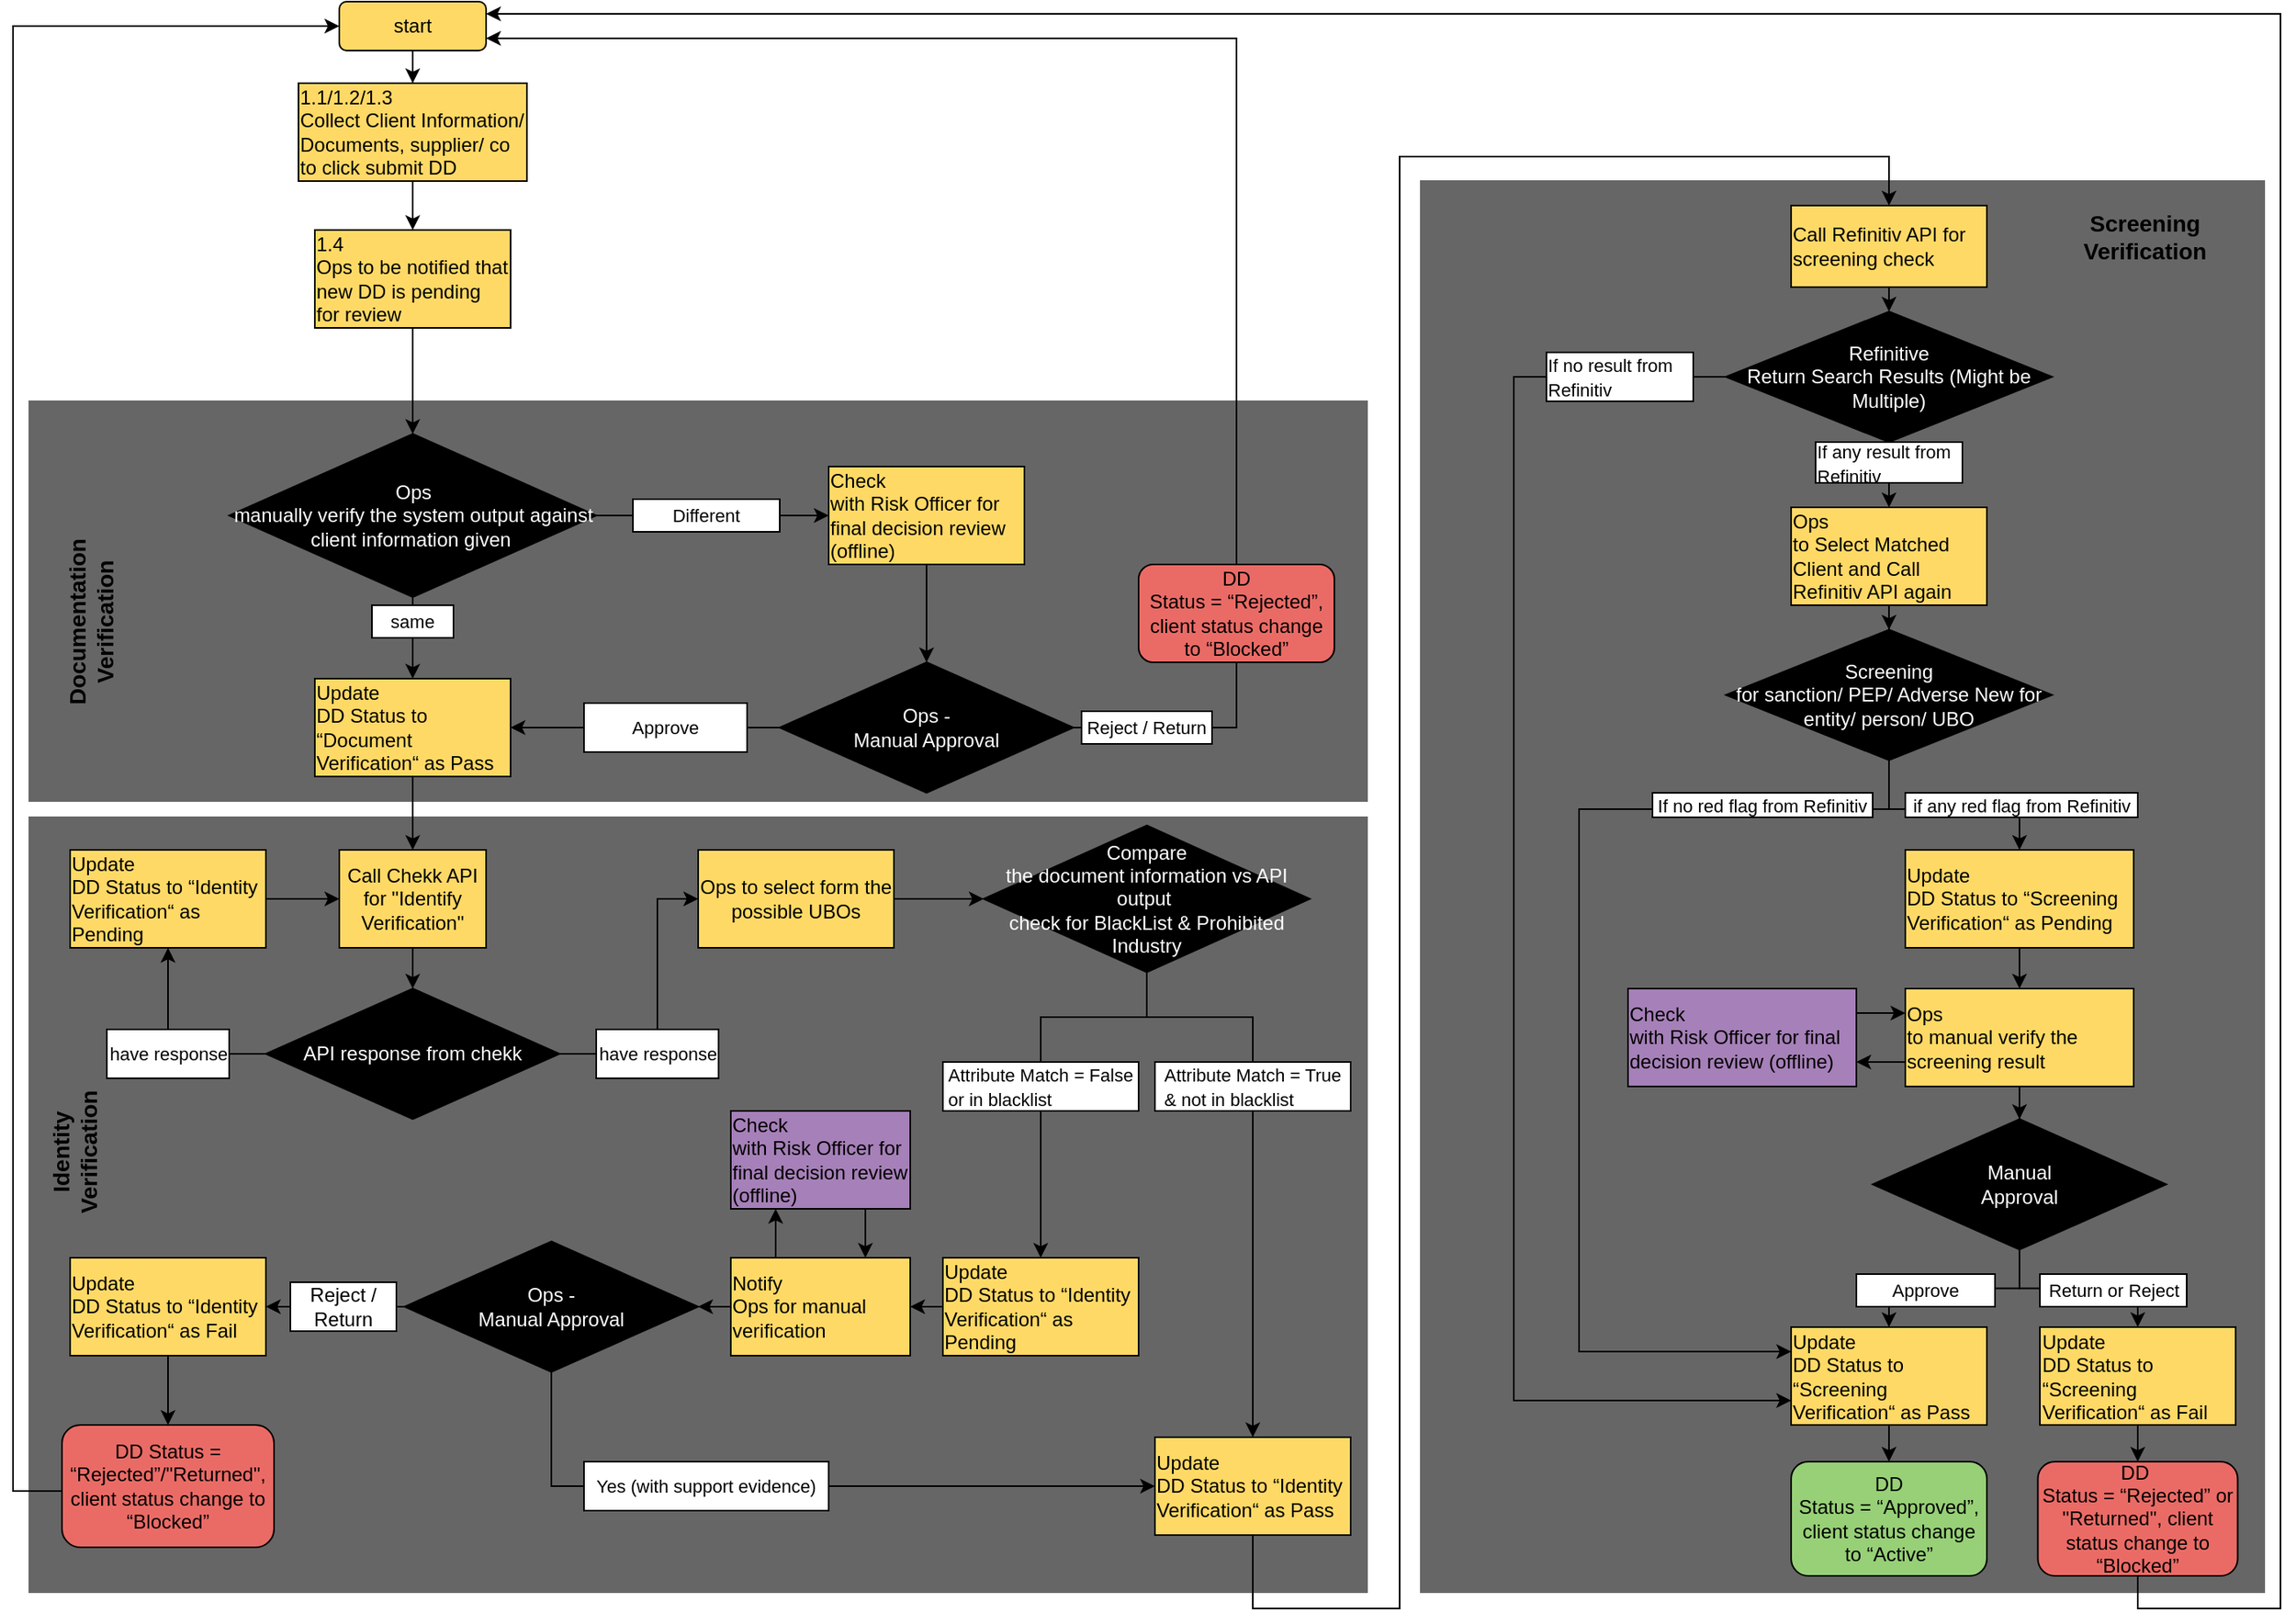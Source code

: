 <mxfile version="14.9.8" type="github" pages="2">
  <diagram id="kWHC2gG5g2iS88VrDAVs" name="Page-1">
    <mxGraphModel dx="2036" dy="3156" grid="1" gridSize="10" guides="1" tooltips="1" connect="1" arrows="1" fold="1" page="1" pageScale="1" pageWidth="1654" pageHeight="1169" math="0" shadow="0">
      <root>
        <mxCell id="0" />
        <mxCell id="1" parent="0" />
        <mxCell id="MEbzQi6l0P7NfeyUnzle-163" value="" style="rounded=0;whiteSpace=wrap;html=1;strokeColor=#666666;fillColor=#666666;fontColor=#333333;" vertex="1" parent="1">
          <mxGeometry x="1043" y="-2140" width="517" height="865" as="geometry" />
        </mxCell>
        <mxCell id="MEbzQi6l0P7NfeyUnzle-85" value="" style="rounded=0;whiteSpace=wrap;html=1;strokeColor=#666666;fillColor=#666666;fontColor=#333333;" vertex="1" parent="1">
          <mxGeometry x="190" y="-1750" width="820" height="475" as="geometry" />
        </mxCell>
        <mxCell id="MEbzQi6l0P7NfeyUnzle-8" value="" style="rounded=0;whiteSpace=wrap;html=1;strokeColor=#666666;fillColor=#666666;fontColor=#333333;" vertex="1" parent="1">
          <mxGeometry x="190" y="-2005" width="820" height="245" as="geometry" />
        </mxCell>
        <mxCell id="MEbzQi6l0P7NfeyUnzle-103" style="edgeStyle=orthogonalEdgeStyle;rounded=0;orthogonalLoop=1;jettySize=auto;html=1;entryX=0.5;entryY=0;entryDx=0;entryDy=0;" edge="1" parent="1" source="6H2roo1ruMOSqoAHm1sy-2" target="6H2roo1ruMOSqoAHm1sy-4">
          <mxGeometry relative="1" as="geometry" />
        </mxCell>
        <mxCell id="6H2roo1ruMOSqoAHm1sy-2" value="start" style="rounded=1;whiteSpace=wrap;html=1;fillColor=#FFD966;" parent="1" vertex="1">
          <mxGeometry x="380" y="-2250" width="90" height="30" as="geometry" />
        </mxCell>
        <mxCell id="MEbzQi6l0P7NfeyUnzle-100" style="edgeStyle=orthogonalEdgeStyle;rounded=0;orthogonalLoop=1;jettySize=auto;html=1;entryX=0.5;entryY=0;entryDx=0;entryDy=0;" edge="1" parent="1" source="6H2roo1ruMOSqoAHm1sy-4" target="6H2roo1ruMOSqoAHm1sy-6">
          <mxGeometry relative="1" as="geometry" />
        </mxCell>
        <mxCell id="6H2roo1ruMOSqoAHm1sy-4" value="&lt;p style=&quot;margin-top: 0pt ; margin-bottom: 0pt ; margin-left: 0in ; text-align: left ; direction: ltr ; unicode-bidi: embed ; word-break: normal&quot;&gt;&lt;span style=&quot;font-family: &amp;#34;arial&amp;#34;&quot;&gt;&lt;font style=&quot;font-size: 12px&quot;&gt;1.1/1.2/1.3&lt;br&gt;Collect Client Information/ Documents, supplier/ co to click submit DD&lt;/font&gt;&lt;/span&gt;&lt;/p&gt;" style="rounded=0;whiteSpace=wrap;html=1;fillColor=#FFD966;" parent="1" vertex="1">
          <mxGeometry x="355" y="-2200" width="140" height="60" as="geometry" />
        </mxCell>
        <mxCell id="MEbzQi6l0P7NfeyUnzle-101" style="edgeStyle=orthogonalEdgeStyle;rounded=0;orthogonalLoop=1;jettySize=auto;html=1;entryX=0.5;entryY=0;entryDx=0;entryDy=0;" edge="1" parent="1" source="6H2roo1ruMOSqoAHm1sy-6" target="6H2roo1ruMOSqoAHm1sy-8">
          <mxGeometry relative="1" as="geometry" />
        </mxCell>
        <mxCell id="6H2roo1ruMOSqoAHm1sy-6" value="&lt;p style=&quot;margin-top: 0pt ; margin-bottom: 0pt ; margin-left: 0in ; text-align: left ; direction: ltr ; unicode-bidi: embed ; word-break: normal&quot;&gt;&lt;span style=&quot;font-family: &amp;#34;arial&amp;#34;&quot;&gt;&lt;font style=&quot;font-size: 12px&quot;&gt;1.4&lt;br&gt;Ops to be notified that new DD is pending for review&lt;/font&gt;&lt;/span&gt;&lt;/p&gt;" style="rounded=0;whiteSpace=wrap;html=1;fillColor=#FFD966;" parent="1" vertex="1">
          <mxGeometry x="365" y="-2110" width="120" height="60" as="geometry" />
        </mxCell>
        <mxCell id="6H2roo1ruMOSqoAHm1sy-10" style="edgeStyle=orthogonalEdgeStyle;rounded=0;orthogonalLoop=1;jettySize=auto;html=1;startArrow=none;entryX=0;entryY=0.5;entryDx=0;entryDy=0;" parent="1" source="6H2roo1ruMOSqoAHm1sy-11" edge="1" target="6H2roo1ruMOSqoAHm1sy-13">
          <mxGeometry relative="1" as="geometry">
            <mxPoint x="680" y="-1935" as="targetPoint" />
          </mxGeometry>
        </mxCell>
        <mxCell id="MEbzQi6l0P7NfeyUnzle-104" style="edgeStyle=orthogonalEdgeStyle;rounded=0;orthogonalLoop=1;jettySize=auto;html=1;entryX=0.5;entryY=0;entryDx=0;entryDy=0;" edge="1" parent="1" source="6H2roo1ruMOSqoAHm1sy-8" target="MEbzQi6l0P7NfeyUnzle-5">
          <mxGeometry relative="1" as="geometry" />
        </mxCell>
        <mxCell id="6H2roo1ruMOSqoAHm1sy-8" value="&lt;p style=&quot;margin-top: 0pt ; margin-bottom: 0pt ; margin-left: 0in ; direction: ltr ; unicode-bidi: embed ; word-break: normal&quot;&gt;&lt;span style=&quot;font-family: &amp;#34;arial&amp;#34; ; color: white&quot;&gt;&lt;font style=&quot;font-size: 12px&quot;&gt;Ops&lt;br&gt;manually verify the system output against client information given&amp;nbsp;&lt;/font&gt;&lt;/span&gt;&lt;/p&gt;" style="rhombus;whiteSpace=wrap;html=1;fillColor=#000000;strokeColor=#000000;" parent="1" vertex="1">
          <mxGeometry x="312.5" y="-1985" width="225" height="100" as="geometry" />
        </mxCell>
        <mxCell id="6H2roo1ruMOSqoAHm1sy-12" value="&lt;font style=&quot;font-size: 11px&quot;&gt;same&lt;/font&gt;" style="rounded=0;whiteSpace=wrap;html=1;strokeColor=#000000;fillColor=#FFFFFF;" parent="1" vertex="1">
          <mxGeometry x="400" y="-1880" width="50" height="20" as="geometry" />
        </mxCell>
        <mxCell id="6H2roo1ruMOSqoAHm1sy-14" style="edgeStyle=orthogonalEdgeStyle;rounded=0;orthogonalLoop=1;jettySize=auto;html=1;entryX=0.5;entryY=0;entryDx=0;entryDy=0;" parent="1" source="6H2roo1ruMOSqoAHm1sy-13" edge="1" target="MEbzQi6l0P7NfeyUnzle-1">
          <mxGeometry relative="1" as="geometry">
            <mxPoint x="740" y="-1835" as="targetPoint" />
          </mxGeometry>
        </mxCell>
        <mxCell id="6H2roo1ruMOSqoAHm1sy-13" value="&lt;p style=&quot;margin-top: 0pt ; margin-bottom: 0pt ; margin-left: 0in ; text-align: left ; direction: ltr ; unicode-bidi: embed ; word-break: normal&quot;&gt;&lt;span style=&quot;font-family: &amp;#34;arial&amp;#34;&quot;&gt;&lt;font style=&quot;font-size: 12px&quot;&gt;Check&lt;br&gt;with Risk Officer for final decision review (offline)&lt;/font&gt;&lt;/span&gt;&lt;/p&gt;" style="rounded=0;whiteSpace=wrap;html=1;strokeColor=#000000;fillColor=#FFD966;" parent="1" vertex="1">
          <mxGeometry x="680" y="-1965" width="120" height="60" as="geometry" />
        </mxCell>
        <mxCell id="MEbzQi6l0P7NfeyUnzle-6" style="edgeStyle=orthogonalEdgeStyle;rounded=0;orthogonalLoop=1;jettySize=auto;html=1;exitX=0;exitY=0.5;exitDx=0;exitDy=0;" edge="1" parent="1" source="MEbzQi6l0P7NfeyUnzle-1" target="MEbzQi6l0P7NfeyUnzle-5">
          <mxGeometry relative="1" as="geometry" />
        </mxCell>
        <mxCell id="MEbzQi6l0P7NfeyUnzle-102" style="edgeStyle=orthogonalEdgeStyle;rounded=0;orthogonalLoop=1;jettySize=auto;html=1;exitX=1;exitY=0.5;exitDx=0;exitDy=0;entryX=1;entryY=0.75;entryDx=0;entryDy=0;" edge="1" parent="1" source="MEbzQi6l0P7NfeyUnzle-1" target="6H2roo1ruMOSqoAHm1sy-2">
          <mxGeometry relative="1" as="geometry">
            <Array as="points">
              <mxPoint x="930" y="-1805" />
              <mxPoint x="930" y="-2227" />
            </Array>
          </mxGeometry>
        </mxCell>
        <mxCell id="MEbzQi6l0P7NfeyUnzle-1" value="&lt;p style=&quot;margin-top: 0pt ; margin-bottom: 0pt ; margin-left: 0in ; direction: ltr ; unicode-bidi: embed ; word-break: normal&quot;&gt;&lt;span style=&quot;font-family: &amp;#34;arial&amp;#34; ; color: white&quot;&gt;&lt;font style=&quot;font-size: 12px&quot;&gt;Ops -&lt;br&gt;Manual Approval&lt;/font&gt;&lt;/span&gt;&lt;/p&gt;" style="rhombus;whiteSpace=wrap;html=1;strokeColor=#000000;fillColor=#000000;" vertex="1" parent="1">
          <mxGeometry x="650" y="-1845" width="180" height="80" as="geometry" />
        </mxCell>
        <mxCell id="MEbzQi6l0P7NfeyUnzle-3" value="&lt;font style=&quot;font-size: 11px&quot;&gt;Reject / Return&lt;/font&gt;" style="rounded=0;whiteSpace=wrap;html=1;strokeColor=#000000;fillColor=#FFFFFF;" vertex="1" parent="1">
          <mxGeometry x="835" y="-1815" width="80" height="20" as="geometry" />
        </mxCell>
        <mxCell id="MEbzQi6l0P7NfeyUnzle-4" value="&lt;p style=&quot;margin-top: 0pt ; margin-bottom: 0pt ; margin-left: 0in ; text-align: left ; direction: ltr ; unicode-bidi: embed ; word-break: normal&quot;&gt;&lt;font face=&quot;arial&quot;&gt;&lt;span style=&quot;font-size: 11px&quot;&gt;Approve&lt;/span&gt;&lt;/font&gt;&lt;/p&gt;" style="rounded=0;whiteSpace=wrap;html=1;strokeColor=#000000;fillColor=#FFFFFF;" vertex="1" parent="1">
          <mxGeometry x="530" y="-1820" width="100" height="30" as="geometry" />
        </mxCell>
        <mxCell id="MEbzQi6l0P7NfeyUnzle-15" style="edgeStyle=orthogonalEdgeStyle;rounded=0;orthogonalLoop=1;jettySize=auto;html=1;entryX=0.5;entryY=0;entryDx=0;entryDy=0;" edge="1" parent="1" source="MEbzQi6l0P7NfeyUnzle-5" target="MEbzQi6l0P7NfeyUnzle-63">
          <mxGeometry relative="1" as="geometry">
            <mxPoint x="430" y="-1860" as="targetPoint" />
          </mxGeometry>
        </mxCell>
        <mxCell id="MEbzQi6l0P7NfeyUnzle-5" value="&lt;p style=&quot;margin-top: 0pt ; margin-bottom: 0pt ; margin-left: 0in ; text-align: left ; direction: ltr ; unicode-bidi: embed ; word-break: normal&quot;&gt;&lt;span style=&quot;font-family: &amp;#34;arial&amp;#34;&quot;&gt;&lt;font style=&quot;font-size: 12px&quot;&gt;Update&lt;br&gt;DD Status to “Document Verification“ as Pass&amp;nbsp;&lt;/font&gt;&lt;/span&gt;&lt;/p&gt;" style="rounded=0;whiteSpace=wrap;html=1;strokeColor=#000000;fillColor=#FFD966;" vertex="1" parent="1">
          <mxGeometry x="365" y="-1835" width="120" height="60" as="geometry" />
        </mxCell>
        <mxCell id="MEbzQi6l0P7NfeyUnzle-9" value="&lt;b&gt;&lt;font style=&quot;font-size: 14px&quot;&gt;Documentation Verification&lt;/font&gt;&lt;/b&gt;" style="text;html=1;strokeColor=none;fillColor=none;align=center;verticalAlign=middle;whiteSpace=wrap;rounded=0;rotation=-90;" vertex="1" parent="1">
          <mxGeometry x="170" y="-1895" width="115" height="50" as="geometry" />
        </mxCell>
        <mxCell id="MEbzQi6l0P7NfeyUnzle-98" style="edgeStyle=orthogonalEdgeStyle;rounded=0;orthogonalLoop=1;jettySize=auto;html=1;exitX=0.5;exitY=1;exitDx=0;exitDy=0;entryX=0.5;entryY=0;entryDx=0;entryDy=0;startArrow=none;" edge="1" parent="1" source="MEbzQi6l0P7NfeyUnzle-17" target="MEbzQi6l0P7NfeyUnzle-20">
          <mxGeometry relative="1" as="geometry" />
        </mxCell>
        <mxCell id="MEbzQi6l0P7NfeyUnzle-125" style="edgeStyle=orthogonalEdgeStyle;rounded=0;orthogonalLoop=1;jettySize=auto;html=1;entryX=0.5;entryY=0;entryDx=0;entryDy=0;startArrow=none;" edge="1" parent="1" source="MEbzQi6l0P7NfeyUnzle-16" target="MEbzQi6l0P7NfeyUnzle-18">
          <mxGeometry relative="1" as="geometry" />
        </mxCell>
        <mxCell id="MEbzQi6l0P7NfeyUnzle-11" value="&lt;p style=&quot;margin-top: 0pt ; margin-bottom: 0pt ; margin-left: 0in ; direction: ltr ; unicode-bidi: embed ; word-break: normal&quot;&gt;&lt;span style=&quot;font-family: &amp;#34;arial&amp;#34; ; color: white&quot;&gt;&lt;font style=&quot;font-size: 12px&quot;&gt;Compare&lt;br&gt;the document information vs API output&amp;nbsp;&lt;/font&gt;&lt;/span&gt;&lt;/p&gt;&lt;span style=&quot;color: rgb(255 , 255 , 255) ; font-family: &amp;#34;arial&amp;#34;&quot;&gt;check for BlackList &amp;amp; Prohibited Industry&lt;/span&gt;" style="rhombus;whiteSpace=wrap;html=1;strokeColor=#000000;fillColor=#000000;" vertex="1" parent="1">
          <mxGeometry x="775" y="-1745" width="200" height="90" as="geometry" />
        </mxCell>
        <mxCell id="MEbzQi6l0P7NfeyUnzle-107" style="edgeStyle=orthogonalEdgeStyle;rounded=0;orthogonalLoop=1;jettySize=auto;html=1;entryX=0;entryY=0.5;entryDx=0;entryDy=0;" edge="1" parent="1" source="MEbzQi6l0P7NfeyUnzle-13" target="MEbzQi6l0P7NfeyUnzle-11">
          <mxGeometry relative="1" as="geometry" />
        </mxCell>
        <mxCell id="MEbzQi6l0P7NfeyUnzle-13" value="Ops to select form the possible UBOs" style="rounded=0;whiteSpace=wrap;html=1;strokeColor=#000000;fillColor=#FFD966;" vertex="1" parent="1">
          <mxGeometry x="600" y="-1730" width="120" height="60" as="geometry" />
        </mxCell>
        <mxCell id="MEbzQi6l0P7NfeyUnzle-72" style="edgeStyle=orthogonalEdgeStyle;rounded=0;orthogonalLoop=1;jettySize=auto;html=1;exitX=0;exitY=0.5;exitDx=0;exitDy=0;entryX=1;entryY=0.5;entryDx=0;entryDy=0;" edge="1" parent="1" source="MEbzQi6l0P7NfeyUnzle-18" target="MEbzQi6l0P7NfeyUnzle-22">
          <mxGeometry relative="1" as="geometry" />
        </mxCell>
        <mxCell id="MEbzQi6l0P7NfeyUnzle-18" value="&lt;p style=&quot;margin-top: 0pt ; margin-bottom: 0pt ; margin-left: 0in ; text-align: left ; direction: ltr ; unicode-bidi: embed ; word-break: normal&quot;&gt;&lt;span style=&quot;font-family: &amp;#34;arial&amp;#34;&quot;&gt;&lt;font style=&quot;font-size: 12px&quot;&gt;Update&lt;br&gt;DD Status to “Identity Verification“ as Pending&lt;/font&gt;&lt;/span&gt;&lt;/p&gt;" style="rounded=0;whiteSpace=wrap;html=1;strokeColor=#000000;fillColor=#FFD966;" vertex="1" parent="1">
          <mxGeometry x="750" y="-1480" width="120" height="60" as="geometry" />
        </mxCell>
        <mxCell id="MEbzQi6l0P7NfeyUnzle-145" style="edgeStyle=orthogonalEdgeStyle;rounded=0;orthogonalLoop=1;jettySize=auto;html=1;entryX=0.5;entryY=0;entryDx=0;entryDy=0;" edge="1" parent="1" source="MEbzQi6l0P7NfeyUnzle-20" target="MEbzQi6l0P7NfeyUnzle-40">
          <mxGeometry relative="1" as="geometry">
            <Array as="points">
              <mxPoint x="940" y="-1265" />
              <mxPoint x="1030" y="-1265" />
              <mxPoint x="1030" y="-2155" />
              <mxPoint x="1330" y="-2155" />
            </Array>
          </mxGeometry>
        </mxCell>
        <mxCell id="MEbzQi6l0P7NfeyUnzle-20" value="&lt;p style=&quot;margin-top: 0pt ; margin-bottom: 0pt ; margin-left: 0in ; text-align: left ; direction: ltr ; unicode-bidi: embed ; word-break: normal&quot;&gt;&lt;span style=&quot;font-family: &amp;#34;arial&amp;#34;&quot;&gt;&lt;font style=&quot;font-size: 12px&quot;&gt;Update&lt;br&gt;DD Status to “Identity Verification“ as Pass&lt;/font&gt;&lt;/span&gt;&lt;/p&gt;" style="rounded=0;whiteSpace=wrap;html=1;strokeColor=#000000;fillColor=#FFD966;" vertex="1" parent="1">
          <mxGeometry x="880" y="-1370" width="120" height="60" as="geometry" />
        </mxCell>
        <mxCell id="MEbzQi6l0P7NfeyUnzle-132" style="edgeStyle=orthogonalEdgeStyle;rounded=0;orthogonalLoop=1;jettySize=auto;html=1;entryX=1;entryY=0.5;entryDx=0;entryDy=0;" edge="1" parent="1" source="MEbzQi6l0P7NfeyUnzle-22" target="MEbzQi6l0P7NfeyUnzle-31">
          <mxGeometry relative="1" as="geometry" />
        </mxCell>
        <mxCell id="MEbzQi6l0P7NfeyUnzle-167" style="edgeStyle=orthogonalEdgeStyle;rounded=0;orthogonalLoop=1;jettySize=auto;html=1;entryX=0.25;entryY=1;entryDx=0;entryDy=0;exitX=0.25;exitY=0;exitDx=0;exitDy=0;" edge="1" parent="1" source="MEbzQi6l0P7NfeyUnzle-22" target="MEbzQi6l0P7NfeyUnzle-24">
          <mxGeometry relative="1" as="geometry" />
        </mxCell>
        <mxCell id="MEbzQi6l0P7NfeyUnzle-22" value="&lt;p style=&quot;margin-top: 0pt ; margin-bottom: 0pt ; margin-left: 0in ; text-align: left ; direction: ltr ; unicode-bidi: embed ; word-break: normal&quot;&gt;&lt;span style=&quot;font-family: &amp;#34;arial&amp;#34;&quot;&gt;&lt;font style=&quot;font-size: 12px&quot;&gt;Notify&lt;br&gt;Ops for manual verification&lt;/font&gt;&lt;/span&gt;&lt;/p&gt;" style="rounded=0;whiteSpace=wrap;html=1;strokeColor=#000000;fillColor=#FFD966;" vertex="1" parent="1">
          <mxGeometry x="620" y="-1480" width="110" height="60" as="geometry" />
        </mxCell>
        <mxCell id="MEbzQi6l0P7NfeyUnzle-166" style="edgeStyle=orthogonalEdgeStyle;rounded=0;orthogonalLoop=1;jettySize=auto;html=1;entryX=0.75;entryY=0;entryDx=0;entryDy=0;exitX=0.75;exitY=1;exitDx=0;exitDy=0;" edge="1" parent="1" source="MEbzQi6l0P7NfeyUnzle-24" target="MEbzQi6l0P7NfeyUnzle-22">
          <mxGeometry relative="1" as="geometry" />
        </mxCell>
        <mxCell id="MEbzQi6l0P7NfeyUnzle-24" value="&lt;p style=&quot;margin-top: 0pt ; margin-bottom: 0pt ; margin-left: 0in ; text-align: left ; direction: ltr ; unicode-bidi: embed ; word-break: normal&quot;&gt;&lt;span style=&quot;font-family: &amp;#34;arial&amp;#34;&quot;&gt;&lt;font style=&quot;font-size: 12px&quot;&gt;Check&lt;br&gt;with Risk Officer for final decision review (offline)&lt;/font&gt;&lt;/span&gt;&lt;/p&gt;" style="rounded=0;whiteSpace=wrap;html=1;strokeColor=#000000;fillColor=#A680B8;" vertex="1" parent="1">
          <mxGeometry x="620" y="-1570" width="110" height="60" as="geometry" />
        </mxCell>
        <mxCell id="MEbzQi6l0P7NfeyUnzle-87" style="edgeStyle=orthogonalEdgeStyle;rounded=0;orthogonalLoop=1;jettySize=auto;html=1;entryX=0.5;entryY=0;entryDx=0;entryDy=0;" edge="1" parent="1" source="MEbzQi6l0P7NfeyUnzle-30" target="MEbzQi6l0P7NfeyUnzle-37">
          <mxGeometry relative="1" as="geometry" />
        </mxCell>
        <mxCell id="MEbzQi6l0P7NfeyUnzle-30" value="&lt;p style=&quot;margin-top: 0pt ; margin-bottom: 0pt ; margin-left: 0in ; text-align: left ; direction: ltr ; unicode-bidi: embed ; word-break: normal&quot;&gt;&lt;span style=&quot;font-family: &amp;#34;arial&amp;#34;&quot;&gt;&lt;font style=&quot;font-size: 12px&quot;&gt;Update&lt;br&gt;DD Status to “Identity Verification“ as Fail&lt;/font&gt;&lt;/span&gt;&lt;/p&gt;" style="rounded=0;whiteSpace=wrap;html=1;strokeColor=#000000;fillColor=#FFD966;" vertex="1" parent="1">
          <mxGeometry x="215" y="-1480" width="120" height="60" as="geometry" />
        </mxCell>
        <mxCell id="MEbzQi6l0P7NfeyUnzle-136" style="edgeStyle=orthogonalEdgeStyle;rounded=0;orthogonalLoop=1;jettySize=auto;html=1;entryX=0;entryY=0.5;entryDx=0;entryDy=0;exitX=0.5;exitY=1;exitDx=0;exitDy=0;" edge="1" parent="1" source="MEbzQi6l0P7NfeyUnzle-31" target="MEbzQi6l0P7NfeyUnzle-20">
          <mxGeometry relative="1" as="geometry" />
        </mxCell>
        <mxCell id="MEbzQi6l0P7NfeyUnzle-138" style="edgeStyle=orthogonalEdgeStyle;rounded=0;orthogonalLoop=1;jettySize=auto;html=1;entryX=1;entryY=0.5;entryDx=0;entryDy=0;" edge="1" parent="1" source="MEbzQi6l0P7NfeyUnzle-31" target="MEbzQi6l0P7NfeyUnzle-30">
          <mxGeometry relative="1" as="geometry" />
        </mxCell>
        <mxCell id="MEbzQi6l0P7NfeyUnzle-31" value="&lt;p style=&quot;margin-top: 0pt ; margin-bottom: 0pt ; margin-left: 0in ; direction: ltr ; unicode-bidi: embed ; word-break: normal&quot;&gt;&lt;span style=&quot;font-family: &amp;#34;arial&amp;#34; ; color: white&quot;&gt;&lt;font style=&quot;font-size: 12px&quot;&gt;Ops -&lt;br&gt;Manual Approval&lt;/font&gt;&lt;/span&gt;&lt;/p&gt;" style="rhombus;whiteSpace=wrap;html=1;strokeColor=#000000;fillColor=#000000;" vertex="1" parent="1">
          <mxGeometry x="420" y="-1490" width="180" height="80" as="geometry" />
        </mxCell>
        <mxCell id="MEbzQi6l0P7NfeyUnzle-144" style="edgeStyle=orthogonalEdgeStyle;rounded=0;orthogonalLoop=1;jettySize=auto;html=1;entryX=0;entryY=0.5;entryDx=0;entryDy=0;exitX=0;exitY=0.5;exitDx=0;exitDy=0;" edge="1" parent="1" source="MEbzQi6l0P7NfeyUnzle-37" target="6H2roo1ruMOSqoAHm1sy-2">
          <mxGeometry relative="1" as="geometry">
            <Array as="points">
              <mxPoint x="180" y="-1337" />
              <mxPoint x="180" y="-2235" />
            </Array>
          </mxGeometry>
        </mxCell>
        <mxCell id="MEbzQi6l0P7NfeyUnzle-37" value="&lt;p style=&quot;margin-top: 0pt ; margin-bottom: 0pt ; margin-left: 0in ; direction: ltr ; unicode-bidi: embed ; word-break: normal&quot;&gt;&lt;span style=&quot;font-family: &amp;#34;arial&amp;#34;&quot;&gt;&lt;font style=&quot;font-size: 12px&quot;&gt;DD Status = “Rejected”/&quot;Returned&quot;, client status change to “Blocked”&lt;/font&gt;&lt;/span&gt;&lt;/p&gt;" style="rounded=1;whiteSpace=wrap;html=1;strokeColor=#000000;fillColor=#EA6B66;" vertex="1" parent="1">
          <mxGeometry x="210" y="-1377.5" width="130" height="75" as="geometry" />
        </mxCell>
        <mxCell id="MEbzQi6l0P7NfeyUnzle-83" style="edgeStyle=orthogonalEdgeStyle;rounded=0;orthogonalLoop=1;jettySize=auto;html=1;exitX=0.5;exitY=1;exitDx=0;exitDy=0;entryX=0.5;entryY=0;entryDx=0;entryDy=0;" edge="1" parent="1" source="MEbzQi6l0P7NfeyUnzle-40" target="MEbzQi6l0P7NfeyUnzle-41">
          <mxGeometry relative="1" as="geometry" />
        </mxCell>
        <mxCell id="MEbzQi6l0P7NfeyUnzle-40" value="&lt;p style=&quot;margin-top: 0pt ; margin-bottom: 0pt ; margin-left: 0in ; text-align: left ; direction: ltr ; unicode-bidi: embed ; word-break: normal&quot;&gt;&lt;font face=&quot;arial&quot;&gt;Call Refinitiv API for screening check&lt;/font&gt;&lt;/p&gt;" style="rounded=0;whiteSpace=wrap;html=1;strokeColor=#000000;fillColor=#FFD966;" vertex="1" parent="1">
          <mxGeometry x="1270" y="-2125" width="120" height="50" as="geometry" />
        </mxCell>
        <mxCell id="MEbzQi6l0P7NfeyUnzle-149" style="edgeStyle=orthogonalEdgeStyle;rounded=0;orthogonalLoop=1;jettySize=auto;html=1;entryX=0.5;entryY=0;entryDx=0;entryDy=0;startArrow=none;" edge="1" parent="1" target="MEbzQi6l0P7NfeyUnzle-47">
          <mxGeometry relative="1" as="geometry">
            <mxPoint x="1330" y="-1955" as="sourcePoint" />
          </mxGeometry>
        </mxCell>
        <mxCell id="MEbzQi6l0P7NfeyUnzle-174" style="edgeStyle=orthogonalEdgeStyle;rounded=0;orthogonalLoop=1;jettySize=auto;html=1;entryX=0;entryY=0.75;entryDx=0;entryDy=0;" edge="1" parent="1" source="MEbzQi6l0P7NfeyUnzle-41" target="MEbzQi6l0P7NfeyUnzle-62">
          <mxGeometry relative="1" as="geometry">
            <Array as="points">
              <mxPoint x="1100" y="-2020" />
              <mxPoint x="1100" y="-1392" />
            </Array>
          </mxGeometry>
        </mxCell>
        <mxCell id="MEbzQi6l0P7NfeyUnzle-41" value="&lt;p style=&quot;margin-top: 0pt ; margin-bottom: 0pt ; margin-left: 0in ; direction: ltr ; unicode-bidi: embed ; word-break: normal&quot;&gt;&lt;span style=&quot;font-family: &amp;#34;arial&amp;#34; ; color: white&quot;&gt;&lt;font style=&quot;font-size: 12px&quot;&gt;Refinitive&lt;br&gt;Return Search Results (Might be Multiple)&lt;/font&gt;&lt;/span&gt;&lt;/p&gt;" style="rhombus;whiteSpace=wrap;html=1;strokeColor=#000000;fillColor=#000000;" vertex="1" parent="1">
          <mxGeometry x="1230" y="-2060" width="200" height="80" as="geometry" />
        </mxCell>
        <mxCell id="MEbzQi6l0P7NfeyUnzle-43" value="&lt;p style=&quot;margin-top: 0pt ; margin-bottom: 0pt ; margin-left: 0in ; text-align: left ; direction: ltr ; unicode-bidi: embed ; word-break: normal&quot;&gt;&lt;font style=&quot;font-size: 11px&quot;&gt;&lt;span style=&quot;font-family: &amp;#34;arial&amp;#34;&quot;&gt;If no&amp;nbsp;&lt;/span&gt;&lt;span style=&quot;font-family: &amp;#34;arial&amp;#34;&quot;&gt;result from &lt;/span&gt;&lt;span style=&quot;font-family: &amp;#34;arial&amp;#34;&quot;&gt;Refinitiv&lt;/span&gt;&lt;/font&gt;&lt;/p&gt;" style="rounded=0;whiteSpace=wrap;html=1;strokeColor=#000000;fillColor=#FFFFFF;" vertex="1" parent="1">
          <mxGeometry x="1120" y="-2035" width="90" height="30" as="geometry" />
        </mxCell>
        <mxCell id="MEbzQi6l0P7NfeyUnzle-150" style="edgeStyle=orthogonalEdgeStyle;rounded=0;orthogonalLoop=1;jettySize=auto;html=1;entryX=0.5;entryY=0;entryDx=0;entryDy=0;" edge="1" parent="1" source="MEbzQi6l0P7NfeyUnzle-47" target="MEbzQi6l0P7NfeyUnzle-48">
          <mxGeometry relative="1" as="geometry" />
        </mxCell>
        <mxCell id="MEbzQi6l0P7NfeyUnzle-47" value="&lt;p style=&quot;margin-top: 0pt ; margin-bottom: 0pt ; margin-left: 0in ; text-align: left ; direction: ltr ; unicode-bidi: embed ; word-break: normal&quot;&gt;&lt;span style=&quot;font-family: &amp;#34;arial&amp;#34;&quot;&gt;&lt;font style=&quot;font-size: 12px&quot;&gt;Ops&lt;br&gt;to Select Matched Client and Call Refinitiv API again&lt;/font&gt;&lt;/span&gt;&lt;/p&gt;" style="rounded=0;whiteSpace=wrap;html=1;strokeColor=#000000;fillColor=#FFD966;" vertex="1" parent="1">
          <mxGeometry x="1270" y="-1940" width="120" height="60" as="geometry" />
        </mxCell>
        <mxCell id="MEbzQi6l0P7NfeyUnzle-151" style="edgeStyle=orthogonalEdgeStyle;rounded=0;orthogonalLoop=1;jettySize=auto;html=1;entryX=0;entryY=0.25;entryDx=0;entryDy=0;exitX=0.5;exitY=1;exitDx=0;exitDy=0;" edge="1" parent="1" source="MEbzQi6l0P7NfeyUnzle-48" target="MEbzQi6l0P7NfeyUnzle-62">
          <mxGeometry relative="1" as="geometry">
            <mxPoint x="1255" y="-1730.0" as="targetPoint" />
            <Array as="points">
              <mxPoint x="1330" y="-1755" />
              <mxPoint x="1140" y="-1755" />
              <mxPoint x="1140" y="-1422" />
            </Array>
          </mxGeometry>
        </mxCell>
        <mxCell id="MEbzQi6l0P7NfeyUnzle-153" style="edgeStyle=orthogonalEdgeStyle;rounded=0;orthogonalLoop=1;jettySize=auto;html=1;entryX=0.5;entryY=0;entryDx=0;entryDy=0;" edge="1" parent="1" source="MEbzQi6l0P7NfeyUnzle-48" target="MEbzQi6l0P7NfeyUnzle-52">
          <mxGeometry relative="1" as="geometry">
            <Array as="points">
              <mxPoint x="1330" y="-1755" />
              <mxPoint x="1410" y="-1755" />
            </Array>
          </mxGeometry>
        </mxCell>
        <mxCell id="MEbzQi6l0P7NfeyUnzle-48" value="&lt;p style=&quot;margin-top: 0pt ; margin-bottom: 0pt ; margin-left: 0in ; direction: ltr ; unicode-bidi: embed ; word-break: normal&quot;&gt;&lt;span style=&quot;font-family: &amp;#34;arial&amp;#34; ; color: white&quot;&gt;&lt;font style=&quot;font-size: 12px&quot;&gt;Screening&lt;br&gt;for sanction/ PEP/ Adverse New for entity/ person/ UBO&lt;/font&gt;&lt;/span&gt;&lt;/p&gt;" style="rhombus;whiteSpace=wrap;html=1;strokeColor=#000000;fillColor=#000000;" vertex="1" parent="1">
          <mxGeometry x="1230" y="-1865" width="200" height="80" as="geometry" />
        </mxCell>
        <mxCell id="MEbzQi6l0P7NfeyUnzle-49" value="&lt;p style=&quot;margin-top: 0pt ; margin-bottom: 0pt ; margin-left: 0in ; text-align: left ; direction: ltr ; unicode-bidi: embed ; word-break: normal&quot;&gt;&lt;span style=&quot;font-family: &amp;#34;arial&amp;#34;&quot;&gt;&lt;font style=&quot;font-size: 11px&quot;&gt;If no red flag from Refinitiv&lt;/font&gt;&lt;/span&gt;&lt;/p&gt;" style="rounded=0;whiteSpace=wrap;html=1;strokeColor=#000000;fillColor=#FFFFFF;" vertex="1" parent="1">
          <mxGeometry x="1185" y="-1765" width="135" height="15" as="geometry" />
        </mxCell>
        <mxCell id="MEbzQi6l0P7NfeyUnzle-50" value="&lt;p style=&quot;margin-top: 0pt ; margin-bottom: 0pt ; margin-left: 0in ; text-align: left ; direction: ltr ; unicode-bidi: embed ; word-break: normal&quot;&gt;&lt;span style=&quot;font-family: &amp;#34;arial&amp;#34;&quot;&gt;&lt;font style=&quot;font-size: 11px&quot;&gt;if any red flag from Refinitiv&lt;/font&gt;&lt;/span&gt;&lt;/p&gt;" style="rounded=0;whiteSpace=wrap;html=1;strokeColor=#000000;fillColor=#FFFFFF;" vertex="1" parent="1">
          <mxGeometry x="1340" y="-1765" width="142.5" height="15" as="geometry" />
        </mxCell>
        <mxCell id="MEbzQi6l0P7NfeyUnzle-154" style="edgeStyle=orthogonalEdgeStyle;rounded=0;orthogonalLoop=1;jettySize=auto;html=1;entryX=0.5;entryY=0;entryDx=0;entryDy=0;" edge="1" parent="1" source="MEbzQi6l0P7NfeyUnzle-52" target="MEbzQi6l0P7NfeyUnzle-53">
          <mxGeometry relative="1" as="geometry" />
        </mxCell>
        <mxCell id="MEbzQi6l0P7NfeyUnzle-52" value="&lt;p style=&quot;margin-top: 0pt ; margin-bottom: 0pt ; margin-left: 0in ; text-align: left ; direction: ltr ; unicode-bidi: embed ; word-break: normal&quot;&gt;&lt;span style=&quot;font-family: &amp;#34;arial&amp;#34;&quot;&gt;&lt;font style=&quot;font-size: 12px&quot;&gt;Update&lt;br&gt;DD Status to “Screening Verification“ as Pending&lt;/font&gt;&lt;/span&gt;&lt;/p&gt;" style="rounded=0;whiteSpace=wrap;html=1;strokeColor=#000000;fillColor=#FFD966;" vertex="1" parent="1">
          <mxGeometry x="1340" y="-1730" width="140" height="60" as="geometry" />
        </mxCell>
        <mxCell id="MEbzQi6l0P7NfeyUnzle-155" style="edgeStyle=orthogonalEdgeStyle;rounded=0;orthogonalLoop=1;jettySize=auto;html=1;entryX=0.5;entryY=0;entryDx=0;entryDy=0;" edge="1" parent="1" source="MEbzQi6l0P7NfeyUnzle-53" target="MEbzQi6l0P7NfeyUnzle-58">
          <mxGeometry relative="1" as="geometry" />
        </mxCell>
        <mxCell id="MEbzQi6l0P7NfeyUnzle-178" style="edgeStyle=orthogonalEdgeStyle;rounded=0;orthogonalLoop=1;jettySize=auto;html=1;entryX=1;entryY=0.75;entryDx=0;entryDy=0;exitX=0;exitY=0.75;exitDx=0;exitDy=0;" edge="1" parent="1" source="MEbzQi6l0P7NfeyUnzle-53" target="MEbzQi6l0P7NfeyUnzle-54">
          <mxGeometry relative="1" as="geometry" />
        </mxCell>
        <mxCell id="MEbzQi6l0P7NfeyUnzle-53" value="&lt;p style=&quot;margin-top: 0pt ; margin-bottom: 0pt ; margin-left: 0in ; text-align: left ; direction: ltr ; unicode-bidi: embed ; word-break: normal&quot;&gt;&lt;span style=&quot;font-family: &amp;#34;arial&amp;#34;&quot;&gt;&lt;font style=&quot;font-size: 12px&quot;&gt;Ops&lt;br&gt;to manual verify the screening result&lt;/font&gt;&lt;/span&gt;&lt;/p&gt;" style="rounded=0;whiteSpace=wrap;html=1;strokeColor=#000000;fillColor=#FFD966;" vertex="1" parent="1">
          <mxGeometry x="1340" y="-1645" width="140" height="60" as="geometry" />
        </mxCell>
        <mxCell id="MEbzQi6l0P7NfeyUnzle-179" style="edgeStyle=orthogonalEdgeStyle;rounded=0;orthogonalLoop=1;jettySize=auto;html=1;entryX=0;entryY=0.25;entryDx=0;entryDy=0;exitX=1;exitY=0.25;exitDx=0;exitDy=0;" edge="1" parent="1" source="MEbzQi6l0P7NfeyUnzle-54" target="MEbzQi6l0P7NfeyUnzle-53">
          <mxGeometry relative="1" as="geometry" />
        </mxCell>
        <mxCell id="MEbzQi6l0P7NfeyUnzle-54" value="&lt;p style=&quot;margin-top: 0pt ; margin-bottom: 0pt ; margin-left: 0in ; text-align: left ; direction: ltr ; unicode-bidi: embed ; word-break: normal&quot;&gt;&lt;span style=&quot;font-family: &amp;#34;arial&amp;#34;&quot;&gt;&lt;font style=&quot;font-size: 12px&quot;&gt;Check&lt;br&gt;with Risk Officer for final decision review (offline)&lt;/font&gt;&lt;/span&gt;&lt;/p&gt;" style="rounded=0;whiteSpace=wrap;html=1;strokeColor=#000000;fillColor=#A680B8;" vertex="1" parent="1">
          <mxGeometry x="1170" y="-1645" width="140" height="60" as="geometry" />
        </mxCell>
        <mxCell id="MEbzQi6l0P7NfeyUnzle-162" style="edgeStyle=orthogonalEdgeStyle;rounded=0;orthogonalLoop=1;jettySize=auto;html=1;entryX=1;entryY=0.25;entryDx=0;entryDy=0;exitX=0.5;exitY=1;exitDx=0;exitDy=0;" edge="1" parent="1" source="MEbzQi6l0P7NfeyUnzle-56" target="6H2roo1ruMOSqoAHm1sy-2">
          <mxGeometry relative="1" as="geometry">
            <Array as="points">
              <mxPoint x="1483" y="-1265" />
              <mxPoint x="1570" y="-1265" />
              <mxPoint x="1570" y="-2242" />
            </Array>
          </mxGeometry>
        </mxCell>
        <mxCell id="MEbzQi6l0P7NfeyUnzle-56" value="&lt;p style=&quot;margin-top: 0pt ; margin-bottom: 0pt ; margin-left: 0in ; direction: ltr ; unicode-bidi: embed ; word-break: normal&quot;&gt;&lt;span style=&quot;font-family: &amp;#34;arial&amp;#34;&quot;&gt;&lt;font style=&quot;font-size: 12px&quot;&gt;DD&amp;nbsp;&lt;/font&gt;&lt;/span&gt;&lt;/p&gt;&lt;p style=&quot;margin-top: 0pt ; margin-bottom: 0pt ; margin-left: 0in ; direction: ltr ; unicode-bidi: embed ; word-break: normal&quot;&gt;&lt;span style=&quot;font-family: &amp;#34;arial&amp;#34;&quot;&gt;&lt;font style=&quot;font-size: 12px&quot;&gt;Status = “Rejected” or &quot;Returned&quot;, client status change to “Blocked”&lt;/font&gt;&lt;/span&gt;&lt;/p&gt;" style="rounded=1;whiteSpace=wrap;html=1;strokeColor=#000000;fillColor=#EA6B66;" vertex="1" parent="1">
          <mxGeometry x="1421.25" y="-1355" width="122.5" height="70" as="geometry" />
        </mxCell>
        <mxCell id="MEbzQi6l0P7NfeyUnzle-57" value="&lt;p style=&quot;margin-top: 0pt ; margin-bottom: 0pt ; margin-left: 0in ; direction: ltr ; unicode-bidi: embed ; word-break: normal&quot;&gt;&lt;span style=&quot;font-family: &amp;#34;arial&amp;#34;&quot;&gt;&lt;font style=&quot;font-size: 12px&quot;&gt;DD&lt;br&gt;Status = “Approved”, client status change to “Active”&lt;/font&gt;&lt;/span&gt;&lt;/p&gt;" style="rounded=1;whiteSpace=wrap;html=1;strokeColor=#000000;fillColor=#97D077;" vertex="1" parent="1">
          <mxGeometry x="1270" y="-1355" width="120" height="70" as="geometry" />
        </mxCell>
        <mxCell id="MEbzQi6l0P7NfeyUnzle-158" style="edgeStyle=orthogonalEdgeStyle;rounded=0;orthogonalLoop=1;jettySize=auto;html=1;entryX=0.5;entryY=0;entryDx=0;entryDy=0;" edge="1" parent="1" source="MEbzQi6l0P7NfeyUnzle-58" target="MEbzQi6l0P7NfeyUnzle-62">
          <mxGeometry relative="1" as="geometry" />
        </mxCell>
        <mxCell id="MEbzQi6l0P7NfeyUnzle-159" style="edgeStyle=orthogonalEdgeStyle;rounded=0;orthogonalLoop=1;jettySize=auto;html=1;entryX=0.5;entryY=0;entryDx=0;entryDy=0;" edge="1" parent="1" source="MEbzQi6l0P7NfeyUnzle-58" target="MEbzQi6l0P7NfeyUnzle-61">
          <mxGeometry relative="1" as="geometry" />
        </mxCell>
        <mxCell id="MEbzQi6l0P7NfeyUnzle-58" value="&lt;p style=&quot;margin-top: 0pt ; margin-bottom: 0pt ; margin-left: 0in ; direction: ltr ; unicode-bidi: embed ; word-break: normal&quot;&gt;&lt;span style=&quot;color: white ; font-family: &amp;#34;arial&amp;#34;&quot;&gt;&lt;font style=&quot;font-size: 12px&quot;&gt;Manual&lt;br&gt;Approval&lt;/font&gt;&lt;/span&gt;&lt;br&gt;&lt;/p&gt;" style="rhombus;whiteSpace=wrap;html=1;strokeColor=#000000;fillColor=#000000;" vertex="1" parent="1">
          <mxGeometry x="1320" y="-1565" width="180" height="80" as="geometry" />
        </mxCell>
        <mxCell id="MEbzQi6l0P7NfeyUnzle-59" value="&lt;p style=&quot;margin-top: 0pt ; margin-bottom: 0pt ; margin-left: 0in ; direction: ltr ; unicode-bidi: embed ; word-break: normal&quot;&gt;&lt;font face=&quot;arial&quot;&gt;&lt;span style=&quot;font-size: 11px&quot;&gt;Approve&lt;/span&gt;&lt;/font&gt;&lt;/p&gt;" style="rounded=0;whiteSpace=wrap;html=1;strokeColor=#000000;fillColor=#FFFFFF;" vertex="1" parent="1">
          <mxGeometry x="1310" y="-1470" width="85" height="20" as="geometry" />
        </mxCell>
        <mxCell id="MEbzQi6l0P7NfeyUnzle-60" value="&lt;font style=&quot;font-size: 11px&quot;&gt;Return or Reject&lt;/font&gt;" style="rounded=0;whiteSpace=wrap;html=1;strokeColor=#000000;fillColor=#FFFFFF;" vertex="1" parent="1">
          <mxGeometry x="1422.5" y="-1470" width="90" height="20" as="geometry" />
        </mxCell>
        <mxCell id="MEbzQi6l0P7NfeyUnzle-161" style="edgeStyle=orthogonalEdgeStyle;rounded=0;orthogonalLoop=1;jettySize=auto;html=1;entryX=0.5;entryY=0;entryDx=0;entryDy=0;" edge="1" parent="1" source="MEbzQi6l0P7NfeyUnzle-61" target="MEbzQi6l0P7NfeyUnzle-56">
          <mxGeometry relative="1" as="geometry" />
        </mxCell>
        <mxCell id="MEbzQi6l0P7NfeyUnzle-61" value="&lt;p style=&quot;margin-top: 0pt ; margin-bottom: 0pt ; margin-left: 0in ; text-align: left ; direction: ltr ; unicode-bidi: embed ; word-break: normal&quot;&gt;&lt;span style=&quot;font-family: &amp;#34;arial&amp;#34;&quot;&gt;&lt;font style=&quot;font-size: 12px&quot;&gt;Update&lt;br&gt;DD Status to “Screening Verification“ as Fail&lt;/font&gt;&lt;/span&gt;&lt;/p&gt;" style="rounded=0;whiteSpace=wrap;html=1;strokeColor=#000000;fillColor=#FFD966;" vertex="1" parent="1">
          <mxGeometry x="1422.5" y="-1437.5" width="120" height="60" as="geometry" />
        </mxCell>
        <mxCell id="MEbzQi6l0P7NfeyUnzle-160" style="edgeStyle=orthogonalEdgeStyle;rounded=0;orthogonalLoop=1;jettySize=auto;html=1;entryX=0.5;entryY=0;entryDx=0;entryDy=0;" edge="1" parent="1" source="MEbzQi6l0P7NfeyUnzle-62" target="MEbzQi6l0P7NfeyUnzle-57">
          <mxGeometry relative="1" as="geometry" />
        </mxCell>
        <mxCell id="MEbzQi6l0P7NfeyUnzle-62" value="&lt;p style=&quot;margin-top: 0pt ; margin-bottom: 0pt ; margin-left: 0in ; text-align: left ; direction: ltr ; unicode-bidi: embed ; word-break: normal&quot;&gt;&lt;span style=&quot;font-family: &amp;#34;arial&amp;#34;&quot;&gt;&lt;font style=&quot;font-size: 12px&quot;&gt;Update&lt;br&gt;DD Status to “Screening Verification“ as Pass&lt;/font&gt;&lt;/span&gt;&lt;/p&gt;" style="rounded=0;whiteSpace=wrap;html=1;strokeColor=#000000;fillColor=#FFD966;" vertex="1" parent="1">
          <mxGeometry x="1270" y="-1437.5" width="120" height="60" as="geometry" />
        </mxCell>
        <mxCell id="MEbzQi6l0P7NfeyUnzle-106" style="edgeStyle=orthogonalEdgeStyle;rounded=0;orthogonalLoop=1;jettySize=auto;html=1;entryX=0;entryY=0.5;entryDx=0;entryDy=0;startArrow=none;" edge="1" parent="1" source="MEbzQi6l0P7NfeyUnzle-110" target="MEbzQi6l0P7NfeyUnzle-13">
          <mxGeometry relative="1" as="geometry" />
        </mxCell>
        <mxCell id="MEbzQi6l0P7NfeyUnzle-112" style="edgeStyle=orthogonalEdgeStyle;rounded=0;orthogonalLoop=1;jettySize=auto;html=1;entryX=0.5;entryY=0;entryDx=0;entryDy=0;" edge="1" parent="1" source="MEbzQi6l0P7NfeyUnzle-63" target="MEbzQi6l0P7NfeyUnzle-108">
          <mxGeometry relative="1" as="geometry" />
        </mxCell>
        <mxCell id="MEbzQi6l0P7NfeyUnzle-63" value="Call Chekk API for &quot;Identify Verification&quot;" style="rounded=0;whiteSpace=wrap;html=1;strokeColor=#000000;fillColor=#FFD966;" vertex="1" parent="1">
          <mxGeometry x="380" y="-1730" width="90" height="60" as="geometry" />
        </mxCell>
        <mxCell id="MEbzQi6l0P7NfeyUnzle-64" value="&lt;p style=&quot;margin-top: 0pt ; margin-bottom: 0pt ; margin-left: 0in ; text-align: left ; direction: ltr ; unicode-bidi: embed ; word-break: normal&quot;&gt;&lt;font face=&quot;arial&quot;&gt;&lt;span style=&quot;font-size: 11px&quot;&gt;Yes (with support evidence)&lt;/span&gt;&lt;/font&gt;&lt;/p&gt;" style="rounded=0;whiteSpace=wrap;html=1;strokeColor=#000000;fillColor=#FFFFFF;" vertex="1" parent="1">
          <mxGeometry x="530" y="-1355" width="150" height="30" as="geometry" />
        </mxCell>
        <mxCell id="6H2roo1ruMOSqoAHm1sy-11" value="&lt;font style=&quot;font-size: 11px&quot;&gt;Different&lt;/font&gt;" style="rounded=0;whiteSpace=wrap;html=1;strokeColor=#000000;fillColor=#FFFFFF;" parent="1" vertex="1">
          <mxGeometry x="560" y="-1945" width="90" height="20" as="geometry" />
        </mxCell>
        <mxCell id="MEbzQi6l0P7NfeyUnzle-84" value="" style="edgeStyle=orthogonalEdgeStyle;rounded=0;orthogonalLoop=1;jettySize=auto;html=1;endArrow=none;" edge="1" parent="1" source="6H2roo1ruMOSqoAHm1sy-8" target="6H2roo1ruMOSqoAHm1sy-11">
          <mxGeometry relative="1" as="geometry">
            <mxPoint x="680" y="-1935" as="targetPoint" />
            <mxPoint x="542.35" y="-1924.933" as="sourcePoint" />
          </mxGeometry>
        </mxCell>
        <mxCell id="MEbzQi6l0P7NfeyUnzle-33" value="Reject / &lt;br&gt;Return" style="rounded=0;whiteSpace=wrap;html=1;strokeColor=#000000;fillColor=#FFFFFF;" vertex="1" parent="1">
          <mxGeometry x="350" y="-1465" width="65" height="30" as="geometry" />
        </mxCell>
        <mxCell id="MEbzQi6l0P7NfeyUnzle-118" style="edgeStyle=orthogonalEdgeStyle;rounded=0;orthogonalLoop=1;jettySize=auto;html=1;entryX=0.5;entryY=1;entryDx=0;entryDy=0;startArrow=none;" edge="1" parent="1" source="MEbzQi6l0P7NfeyUnzle-114" target="MEbzQi6l0P7NfeyUnzle-115">
          <mxGeometry relative="1" as="geometry" />
        </mxCell>
        <mxCell id="MEbzQi6l0P7NfeyUnzle-108" value="&lt;p style=&quot;margin-top: 0pt ; margin-bottom: 0pt ; margin-left: 0in ; direction: ltr ; unicode-bidi: embed ; word-break: normal&quot;&gt;&lt;span style=&quot;font-family: &amp;#34;arial&amp;#34; ; color: white&quot;&gt;&lt;font style=&quot;font-size: 12px&quot;&gt;API response from chekk&lt;/font&gt;&lt;/span&gt;&lt;/p&gt;" style="rhombus;whiteSpace=wrap;html=1;strokeColor=#000000;fillColor=#000000;" vertex="1" parent="1">
          <mxGeometry x="335" y="-1645" width="180" height="80" as="geometry" />
        </mxCell>
        <mxCell id="MEbzQi6l0P7NfeyUnzle-110" value="&lt;font face=&quot;arial&quot;&gt;&lt;span style=&quot;font-size: 11px&quot;&gt;have response&lt;/span&gt;&lt;/font&gt;" style="rounded=0;whiteSpace=wrap;html=1;strokeColor=#000000;fillColor=#FFFFFF;" vertex="1" parent="1">
          <mxGeometry x="537.5" y="-1620" width="75" height="30" as="geometry" />
        </mxCell>
        <mxCell id="MEbzQi6l0P7NfeyUnzle-113" value="" style="edgeStyle=orthogonalEdgeStyle;rounded=0;orthogonalLoop=1;jettySize=auto;html=1;entryX=0;entryY=0.5;entryDx=0;entryDy=0;startArrow=none;endArrow=none;" edge="1" parent="1" source="MEbzQi6l0P7NfeyUnzle-108" target="MEbzQi6l0P7NfeyUnzle-110">
          <mxGeometry relative="1" as="geometry">
            <mxPoint x="515" y="-1605" as="sourcePoint" />
            <mxPoint x="630" y="-1610" as="targetPoint" />
          </mxGeometry>
        </mxCell>
        <mxCell id="MEbzQi6l0P7NfeyUnzle-120" style="edgeStyle=orthogonalEdgeStyle;rounded=0;orthogonalLoop=1;jettySize=auto;html=1;entryX=0;entryY=0.5;entryDx=0;entryDy=0;" edge="1" parent="1" source="MEbzQi6l0P7NfeyUnzle-115" target="MEbzQi6l0P7NfeyUnzle-63">
          <mxGeometry relative="1" as="geometry" />
        </mxCell>
        <mxCell id="MEbzQi6l0P7NfeyUnzle-115" value="&lt;p style=&quot;margin-top: 0pt ; margin-bottom: 0pt ; margin-left: 0in ; text-align: left ; direction: ltr ; unicode-bidi: embed ; word-break: normal&quot;&gt;&lt;span style=&quot;font-family: &amp;#34;arial&amp;#34;&quot;&gt;&lt;font style=&quot;font-size: 12px&quot;&gt;Update&lt;br&gt;DD Status to “Identity Verification“ as Pending&lt;/font&gt;&lt;/span&gt;&lt;/p&gt;" style="rounded=0;whiteSpace=wrap;html=1;strokeColor=#000000;fillColor=#FFD966;" vertex="1" parent="1">
          <mxGeometry x="215" y="-1730" width="120" height="60" as="geometry" />
        </mxCell>
        <mxCell id="MEbzQi6l0P7NfeyUnzle-114" value="&lt;font face=&quot;arial&quot;&gt;&lt;span style=&quot;font-size: 11px&quot;&gt;have response&lt;/span&gt;&lt;/font&gt;" style="rounded=0;whiteSpace=wrap;html=1;strokeColor=#000000;fillColor=#FFFFFF;" vertex="1" parent="1">
          <mxGeometry x="237.5" y="-1620" width="75" height="30" as="geometry" />
        </mxCell>
        <mxCell id="MEbzQi6l0P7NfeyUnzle-119" value="" style="edgeStyle=orthogonalEdgeStyle;rounded=0;orthogonalLoop=1;jettySize=auto;html=1;entryX=1;entryY=0.5;entryDx=0;entryDy=0;endArrow=none;" edge="1" parent="1" source="MEbzQi6l0P7NfeyUnzle-108" target="MEbzQi6l0P7NfeyUnzle-114">
          <mxGeometry relative="1" as="geometry">
            <mxPoint x="335" y="-1605" as="sourcePoint" />
            <mxPoint x="210" y="-1605" as="targetPoint" />
          </mxGeometry>
        </mxCell>
        <mxCell id="MEbzQi6l0P7NfeyUnzle-17" value="&lt;p style=&quot;margin-top: 0pt ; margin-bottom: 0pt ; margin-left: 0in ; text-align: left ; direction: ltr ; unicode-bidi: embed ; word-break: normal&quot;&gt;&lt;span style=&quot;font-family: &amp;#34;arial&amp;#34;&quot;&gt;&lt;font style=&quot;font-size: 11px&quot;&gt;Attribute Match = True&lt;/font&gt;&lt;/span&gt;&lt;/p&gt;&lt;p style=&quot;margin-top: 0pt ; margin-bottom: 0pt ; margin-left: 0in ; text-align: left ; direction: ltr ; unicode-bidi: embed ; word-break: normal&quot;&gt;&lt;span style=&quot;font-family: &amp;#34;arial&amp;#34;&quot;&gt;&lt;font style=&quot;font-size: 11px&quot;&gt;&amp;amp; not in blacklist&lt;/font&gt;&lt;/span&gt;&lt;/p&gt;" style="rounded=0;whiteSpace=wrap;html=1;strokeColor=#000000;fillColor=#FFFFFF;" vertex="1" parent="1">
          <mxGeometry x="880" y="-1600" width="120" height="30" as="geometry" />
        </mxCell>
        <mxCell id="MEbzQi6l0P7NfeyUnzle-123" value="" style="edgeStyle=orthogonalEdgeStyle;rounded=0;orthogonalLoop=1;jettySize=auto;html=1;exitX=0.5;exitY=1;exitDx=0;exitDy=0;entryX=0.5;entryY=0;entryDx=0;entryDy=0;endArrow=none;" edge="1" parent="1" source="MEbzQi6l0P7NfeyUnzle-11" target="MEbzQi6l0P7NfeyUnzle-17">
          <mxGeometry relative="1" as="geometry">
            <mxPoint x="875" y="-1655" as="sourcePoint" />
            <mxPoint x="900" y="-1435" as="targetPoint" />
          </mxGeometry>
        </mxCell>
        <mxCell id="MEbzQi6l0P7NfeyUnzle-16" value="&lt;p style=&quot;margin-top: 0pt ; margin-bottom: 0pt ; margin-left: 0in ; text-align: left ; direction: ltr ; unicode-bidi: embed ; word-break: normal&quot;&gt;&lt;span style=&quot;font-family: &amp;#34;arial&amp;#34;&quot;&gt;&lt;font style=&quot;font-size: 11px&quot;&gt;Attribute Match = False&lt;/font&gt;&lt;/span&gt;&lt;/p&gt;&lt;p style=&quot;margin-top: 0pt ; margin-bottom: 0pt ; margin-left: 0in ; text-align: left ; direction: ltr ; unicode-bidi: embed ; word-break: normal&quot;&gt;&lt;span style=&quot;font-family: &amp;#34;arial&amp;#34;&quot;&gt;&lt;font style=&quot;font-size: 11px&quot;&gt;or in blacklist&amp;nbsp;&lt;/font&gt;&lt;/span&gt;&lt;/p&gt;" style="rounded=0;whiteSpace=wrap;html=1;strokeColor=#000000;fillColor=#FFFFFF;" vertex="1" parent="1">
          <mxGeometry x="750" y="-1600" width="120" height="30" as="geometry" />
        </mxCell>
        <mxCell id="MEbzQi6l0P7NfeyUnzle-126" value="" style="edgeStyle=orthogonalEdgeStyle;rounded=0;orthogonalLoop=1;jettySize=auto;html=1;entryX=0.5;entryY=0;entryDx=0;entryDy=0;endArrow=none;" edge="1" parent="1" source="MEbzQi6l0P7NfeyUnzle-11" target="MEbzQi6l0P7NfeyUnzle-16">
          <mxGeometry relative="1" as="geometry">
            <mxPoint x="875" y="-1655" as="sourcePoint" />
            <mxPoint x="775" y="-1510" as="targetPoint" />
          </mxGeometry>
        </mxCell>
        <mxCell id="MEbzQi6l0P7NfeyUnzle-142" value="&lt;p style=&quot;margin-top: 0pt ; margin-bottom: 0pt ; margin-left: 0in ; direction: ltr ; unicode-bidi: embed ; word-break: normal&quot;&gt;&lt;span style=&quot;font-family: &amp;#34;arial&amp;#34;&quot;&gt;&lt;font style=&quot;font-size: 12px&quot;&gt;DD&lt;br&gt;Status = “Rejected”, client status change to “Blocked”&lt;/font&gt;&lt;/span&gt;&lt;/p&gt;" style="rounded=1;whiteSpace=wrap;html=1;strokeColor=#000000;fillColor=#EA6B66;" vertex="1" parent="1">
          <mxGeometry x="870" y="-1905" width="120" height="60" as="geometry" />
        </mxCell>
        <mxCell id="MEbzQi6l0P7NfeyUnzle-168" value="&lt;b&gt;&lt;font style=&quot;font-size: 14px&quot;&gt;Identity Verification&lt;br&gt;&lt;/font&gt;&lt;/b&gt;" style="text;html=1;strokeColor=none;fillColor=none;align=center;verticalAlign=middle;whiteSpace=wrap;rounded=0;rotation=-90;" vertex="1" parent="1">
          <mxGeometry x="160" y="-1570" width="115" height="50" as="geometry" />
        </mxCell>
        <mxCell id="MEbzQi6l0P7NfeyUnzle-169" value="&lt;b&gt;&lt;font style=&quot;font-size: 14px&quot;&gt;Screening Verification&lt;br&gt;&lt;/font&gt;&lt;/b&gt;" style="text;html=1;strokeColor=none;fillColor=none;align=center;verticalAlign=middle;whiteSpace=wrap;rounded=0;rotation=0;direction=south;" vertex="1" parent="1">
          <mxGeometry x="1422.5" y="-2137.5" width="127.5" height="62.5" as="geometry" />
        </mxCell>
        <mxCell id="MEbzQi6l0P7NfeyUnzle-170" value="" style="edgeStyle=orthogonalEdgeStyle;rounded=0;orthogonalLoop=1;jettySize=auto;html=1;entryX=0.5;entryY=0;entryDx=0;entryDy=0;endArrow=none;" edge="1" parent="1" source="MEbzQi6l0P7NfeyUnzle-41">
          <mxGeometry relative="1" as="geometry">
            <mxPoint x="1330" y="-1980" as="sourcePoint" />
            <mxPoint x="1330" y="-1980" as="targetPoint" />
          </mxGeometry>
        </mxCell>
        <mxCell id="MEbzQi6l0P7NfeyUnzle-176" value="&lt;p style=&quot;margin-top: 0pt ; margin-bottom: 0pt ; margin-left: 0in ; text-align: left ; direction: ltr ; unicode-bidi: embed ; word-break: normal&quot;&gt;&lt;span style=&quot;font-family: &amp;#34;arial&amp;#34;&quot;&gt;&lt;font style=&quot;font-size: 11px&quot;&gt;If any result from Refinitiv&lt;/font&gt;&lt;/span&gt;&lt;/p&gt;" style="rounded=0;whiteSpace=wrap;html=1;strokeColor=#000000;fillColor=#FFFFFF;" vertex="1" parent="1">
          <mxGeometry x="1285" y="-1980" width="90" height="25" as="geometry" />
        </mxCell>
      </root>
    </mxGraphModel>
  </diagram>
  <diagram id="hpsktDdOoi9kmC5ZOfVd" name="Page-2">
    <mxGraphModel dx="1043" dy="548" grid="1" gridSize="10" guides="1" tooltips="1" connect="1" arrows="1" fold="1" page="1" pageScale="1" pageWidth="827" pageHeight="1169" math="0" shadow="0">
      <root>
        <mxCell id="8zyxuJKCy2dtOahPuZgG-0" />
        <mxCell id="8zyxuJKCy2dtOahPuZgG-1" parent="8zyxuJKCy2dtOahPuZgG-0" />
      </root>
    </mxGraphModel>
  </diagram>
</mxfile>
